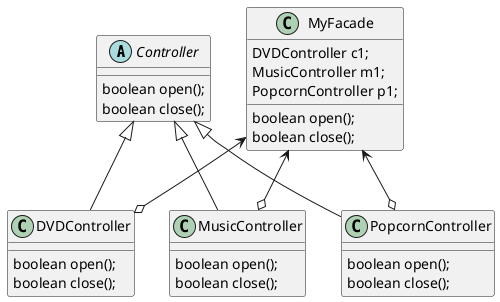 @startuml

abstract class Controller{
    boolean open();
    boolean close();
}

class DVDController{
    boolean open();
    boolean close();
}

class MusicController{
    boolean open();
    boolean close();
}

class PopcornController{
    boolean open();
    boolean close();
}

class MyFacade{
    DVDController c1;
    MusicController m1;
    PopcornController p1;

    boolean open();
    boolean close();
}

Controller <|-- DVDController
Controller <|-- MusicController
Controller <|-- PopcornController

MyFacade <--o DVDController
MyFacade <--o MusicController
MyFacade <--o PopcornController

@enduml